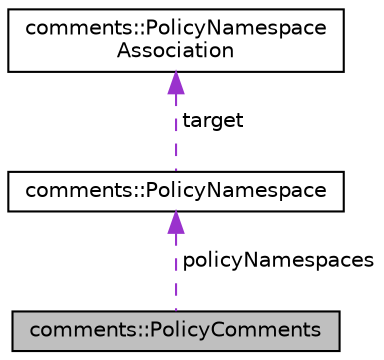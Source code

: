 digraph "comments::PolicyComments"
{
 // LATEX_PDF_SIZE
  edge [fontname="Helvetica",fontsize="10",labelfontname="Helvetica",labelfontsize="10"];
  node [fontname="Helvetica",fontsize="10",shape=record];
  Node1 [label="comments::PolicyComments",height=0.2,width=0.4,color="black", fillcolor="grey75", style="filled", fontcolor="black",tooltip="The PolicyComments class This outermost (document) element may not be contained by any other elements..."];
  Node2 -> Node1 [dir="back",color="darkorchid3",fontsize="10",style="dashed",label=" policyNamespaces" ,fontname="Helvetica"];
  Node2 [label="comments::PolicyNamespace",height=0.2,width=0.4,color="black", fillcolor="white", style="filled",URL="$classcomments_1_1_policy_namespace.html",tooltip="The PolicyNamespace class Root element for <using> elements."];
  Node3 -> Node2 [dir="back",color="darkorchid3",fontsize="10",style="dashed",label=" target" ,fontname="Helvetica"];
  Node3 [label="comments::PolicyNamespace\lAssociation",height=0.2,width=0.4,color="black", fillcolor="white", style="filled",URL="$classcomments_1_1_policy_namespace_association.html",tooltip="The PolicyNamespaceAssociation class A reference to a namespace used in the CMTX file."];
}
